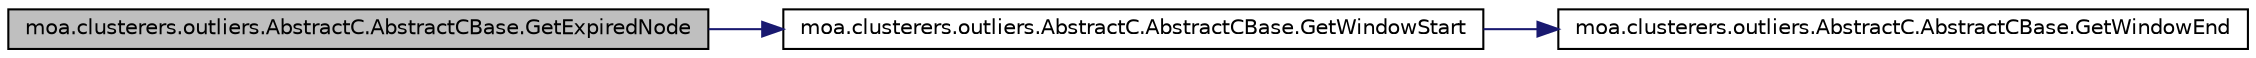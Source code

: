 digraph G
{
  edge [fontname="Helvetica",fontsize="10",labelfontname="Helvetica",labelfontsize="10"];
  node [fontname="Helvetica",fontsize="10",shape=record];
  rankdir=LR;
  Node1 [label="moa.clusterers.outliers.AbstractC.AbstractCBase.GetExpiredNode",height=0.2,width=0.4,color="black", fillcolor="grey75", style="filled" fontcolor="black"];
  Node1 -> Node2 [color="midnightblue",fontsize="10",style="solid",fontname="Helvetica"];
  Node2 [label="moa.clusterers.outliers.AbstractC.AbstractCBase.GetWindowStart",height=0.2,width=0.4,color="black", fillcolor="white", style="filled",URL="$classmoa_1_1clusterers_1_1outliers_1_1AbstractC_1_1AbstractCBase.html#a6292ffc3da2736a02e9417555d10525f"];
  Node2 -> Node3 [color="midnightblue",fontsize="10",style="solid",fontname="Helvetica"];
  Node3 [label="moa.clusterers.outliers.AbstractC.AbstractCBase.GetWindowEnd",height=0.2,width=0.4,color="black", fillcolor="white", style="filled",URL="$classmoa_1_1clusterers_1_1outliers_1_1AbstractC_1_1AbstractCBase.html#adb28bcf7e7041a8074b2dda0cb3eab9c"];
}
